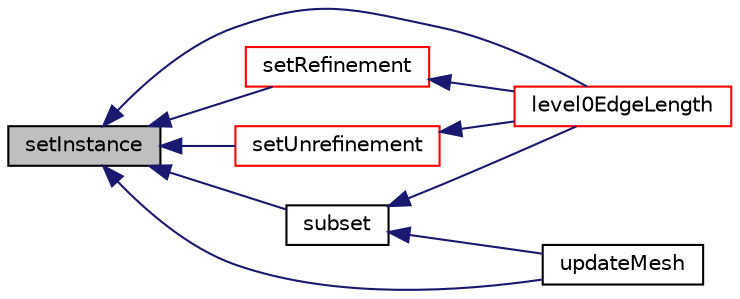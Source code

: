 digraph "setInstance"
{
  bgcolor="transparent";
  edge [fontname="Helvetica",fontsize="10",labelfontname="Helvetica",labelfontsize="10"];
  node [fontname="Helvetica",fontsize="10",shape=record];
  rankdir="LR";
  Node8215 [label="setInstance",height=0.2,width=0.4,color="black", fillcolor="grey75", style="filled", fontcolor="black"];
  Node8215 -> Node8216 [dir="back",color="midnightblue",fontsize="10",style="solid",fontname="Helvetica"];
  Node8216 [label="level0EdgeLength",height=0.2,width=0.4,color="red",URL="$a22413.html#a5038ef57fdb5e24db3472bc037c5a270",tooltip="Typical edge length between unrefined points. "];
  Node8215 -> Node8221 [dir="back",color="midnightblue",fontsize="10",style="solid",fontname="Helvetica"];
  Node8221 [label="setRefinement",height=0.2,width=0.4,color="red",URL="$a22413.html#a59cb8a999be096950b6cc4f7c457426b",tooltip="Insert refinement. All selected cells will be split into 8. "];
  Node8221 -> Node8216 [dir="back",color="midnightblue",fontsize="10",style="solid",fontname="Helvetica"];
  Node8215 -> Node8222 [dir="back",color="midnightblue",fontsize="10",style="solid",fontname="Helvetica"];
  Node8222 [label="setUnrefinement",height=0.2,width=0.4,color="red",URL="$a22413.html#aa4246c753057abd6ecf4b510ee30bd99",tooltip="Remove some refinement. Needs to be supplied output of. "];
  Node8222 -> Node8216 [dir="back",color="midnightblue",fontsize="10",style="solid",fontname="Helvetica"];
  Node8215 -> Node8225 [dir="back",color="midnightblue",fontsize="10",style="solid",fontname="Helvetica"];
  Node8225 [label="subset",height=0.2,width=0.4,color="black",URL="$a22413.html#aeee5427e665078cdfa1914cbaeda8eda",tooltip="Update local numbering for subsetted mesh. "];
  Node8225 -> Node8216 [dir="back",color="midnightblue",fontsize="10",style="solid",fontname="Helvetica"];
  Node8225 -> Node8226 [dir="back",color="midnightblue",fontsize="10",style="solid",fontname="Helvetica"];
  Node8226 [label="updateMesh",height=0.2,width=0.4,color="black",URL="$a22413.html#a97c9017fa6ef5f8319a5d64bdf3fd1b6",tooltip="Update local numbering + undo. "];
  Node8215 -> Node8226 [dir="back",color="midnightblue",fontsize="10",style="solid",fontname="Helvetica"];
}
